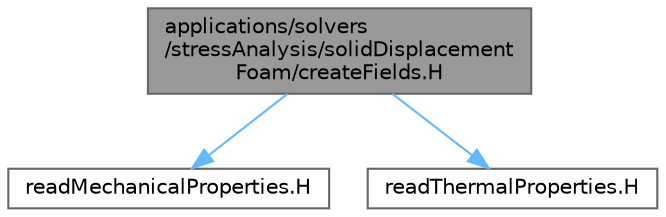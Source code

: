 digraph "applications/solvers/stressAnalysis/solidDisplacementFoam/createFields.H"
{
 // LATEX_PDF_SIZE
  bgcolor="transparent";
  edge [fontname=Helvetica,fontsize=10,labelfontname=Helvetica,labelfontsize=10];
  node [fontname=Helvetica,fontsize=10,shape=box,height=0.2,width=0.4];
  Node1 [id="Node000001",label="applications/solvers\l/stressAnalysis/solidDisplacement\lFoam/createFields.H",height=0.2,width=0.4,color="gray40", fillcolor="grey60", style="filled", fontcolor="black",tooltip=" "];
  Node1 -> Node2 [id="edge1_Node000001_Node000002",color="steelblue1",style="solid",tooltip=" "];
  Node2 [id="Node000002",label="readMechanicalProperties.H",height=0.2,width=0.4,color="grey40", fillcolor="white", style="filled",URL="$readMechanicalProperties_8H.html",tooltip=" "];
  Node1 -> Node3 [id="edge2_Node000001_Node000003",color="steelblue1",style="solid",tooltip=" "];
  Node3 [id="Node000003",label="readThermalProperties.H",height=0.2,width=0.4,color="grey40", fillcolor="white", style="filled",URL="$readThermalProperties_8H.html",tooltip=" "];
}
